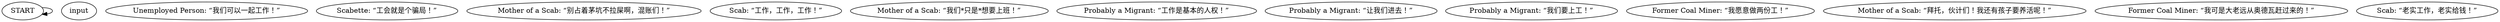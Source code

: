# GATES / SCAB barks one
# a whole bunch of scabs barks for one location
# ==================================================
digraph G {
	  0 [label="START"];
	  1 [label="input"];
	  2 [label="Unemployed Person: “我们可以一起工作！”"];
	  3 [label="Scabette: “工会就是个骗局！”"];
	  4 [label="Mother of a Scab: “别占着茅坑不拉屎啊，混账们！”"];
	  5 [label="Scab: “工作，工作，工作！”"];
	  6 [label="Mother of a Scab: “我们*只是*想要上班！”"];
	  7 [label="Probably a Migrant: “工作是基本的人权！”"];
	  8 [label="Probably a Migrant: “让我们进去！”"];
	  9 [label="Probably a Migrant: “我们要上工！”"];
	  10 [label="Former Coal Miner: “我愿意做两份工！”"];
	  11 [label="Mother of a Scab: “拜托，伙计们！我还有孩子要养活呢！”"];
	  12 [label="Former Coal Miner: “我可是大老远从奥德瓦赶过来的！”"];
	  13 [label="Scab: “老实工作，老实给钱！”"];
	  0 -> 0
}

